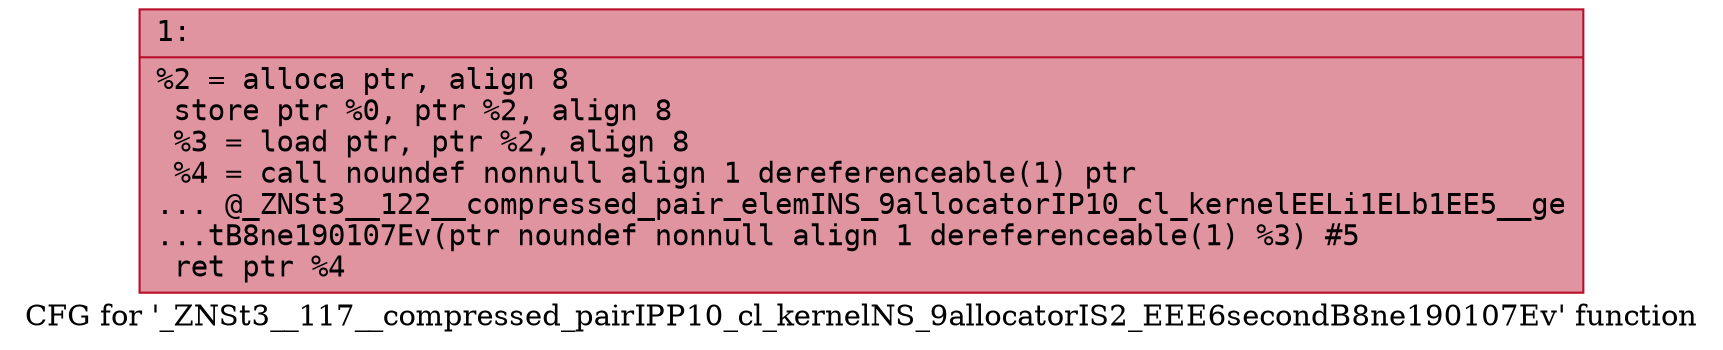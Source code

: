 digraph "CFG for '_ZNSt3__117__compressed_pairIPP10_cl_kernelNS_9allocatorIS2_EEE6secondB8ne190107Ev' function" {
	label="CFG for '_ZNSt3__117__compressed_pairIPP10_cl_kernelNS_9allocatorIS2_EEE6secondB8ne190107Ev' function";

	Node0x600000d02080 [shape=record,color="#b70d28ff", style=filled, fillcolor="#b70d2870" fontname="Courier",label="{1:\l|  %2 = alloca ptr, align 8\l  store ptr %0, ptr %2, align 8\l  %3 = load ptr, ptr %2, align 8\l  %4 = call noundef nonnull align 1 dereferenceable(1) ptr\l... @_ZNSt3__122__compressed_pair_elemINS_9allocatorIP10_cl_kernelEELi1ELb1EE5__ge\l...tB8ne190107Ev(ptr noundef nonnull align 1 dereferenceable(1) %3) #5\l  ret ptr %4\l}"];
}
